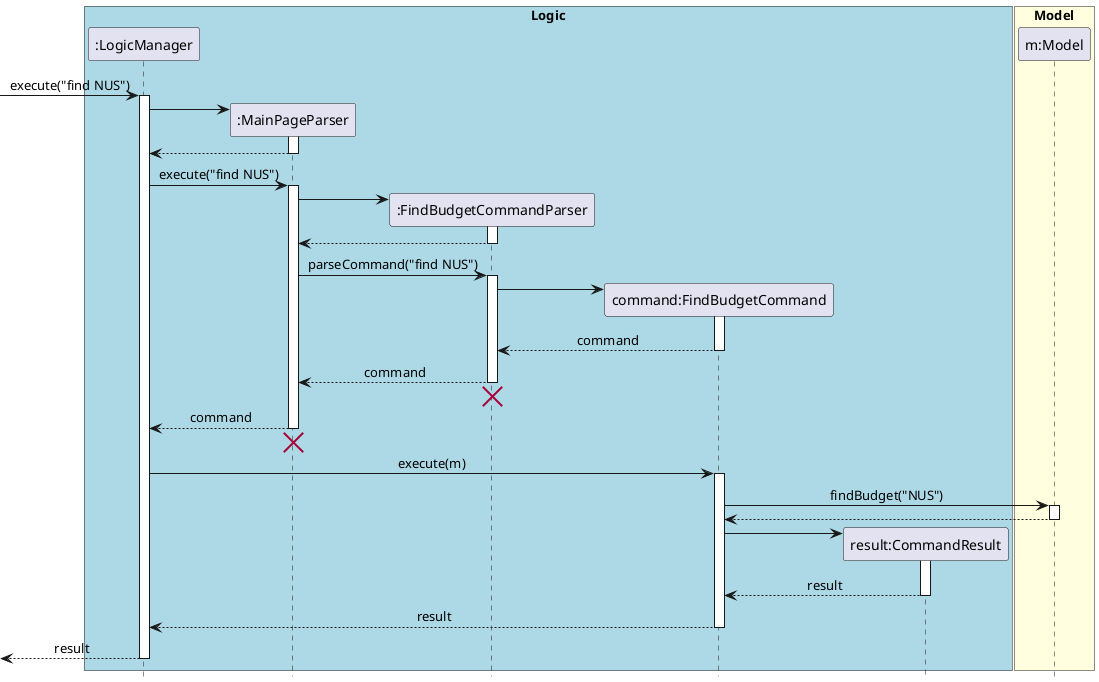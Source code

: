@startuml
hide footbox
skinparam Sequence {
    MessageAlign center
}
box "Logic" #LightBlue
participant ":LogicManager" as LM
participant ":MainPageParser" as MPP
participant ":FindBudgetCommandParser" as FBCP
participant "command:FindBudgetCommand" as FBC
participant "result:CommandResult" as CR
end box

box "Model" #LightYellow
participant "m:Model" as M
end box

[-> LM : execute("find NUS")
activate LM
create MPP
LM -> MPP
activate MPP
LM <-- MPP
deactivate MPP

LM -> MPP : execute("find NUS")
activate MPP

create FBCP
MPP -> FBCP
activate FBCP
MPP <-- FBCP
deactivate FBCP

MPP -> FBCP : parseCommand("find NUS")
activate FBCP

create FBC
FBCP -> FBC
activate FBC
FBCP <-- FBC : command
deactivate FBC
MPP <-- FBCP : command
deactivate FBCP
FBCP -[hidden]-> MPP
destroy FBCP

LM <-- MPP : command
deactivate MPP
LM <-[hidden]- MPP
destroy MPP

LM -> FBC : execute(m)
activate FBC

FBC -> M : findBudget("NUS")
activate M
FBC <-- M
deactivate M

create CR
FBC -> CR
activate CR
FBC <-- CR : result
deactivate CR

LM <-- FBC : result
deactivate FBC
[<-- LM : result
deactivate LM
@enduml
